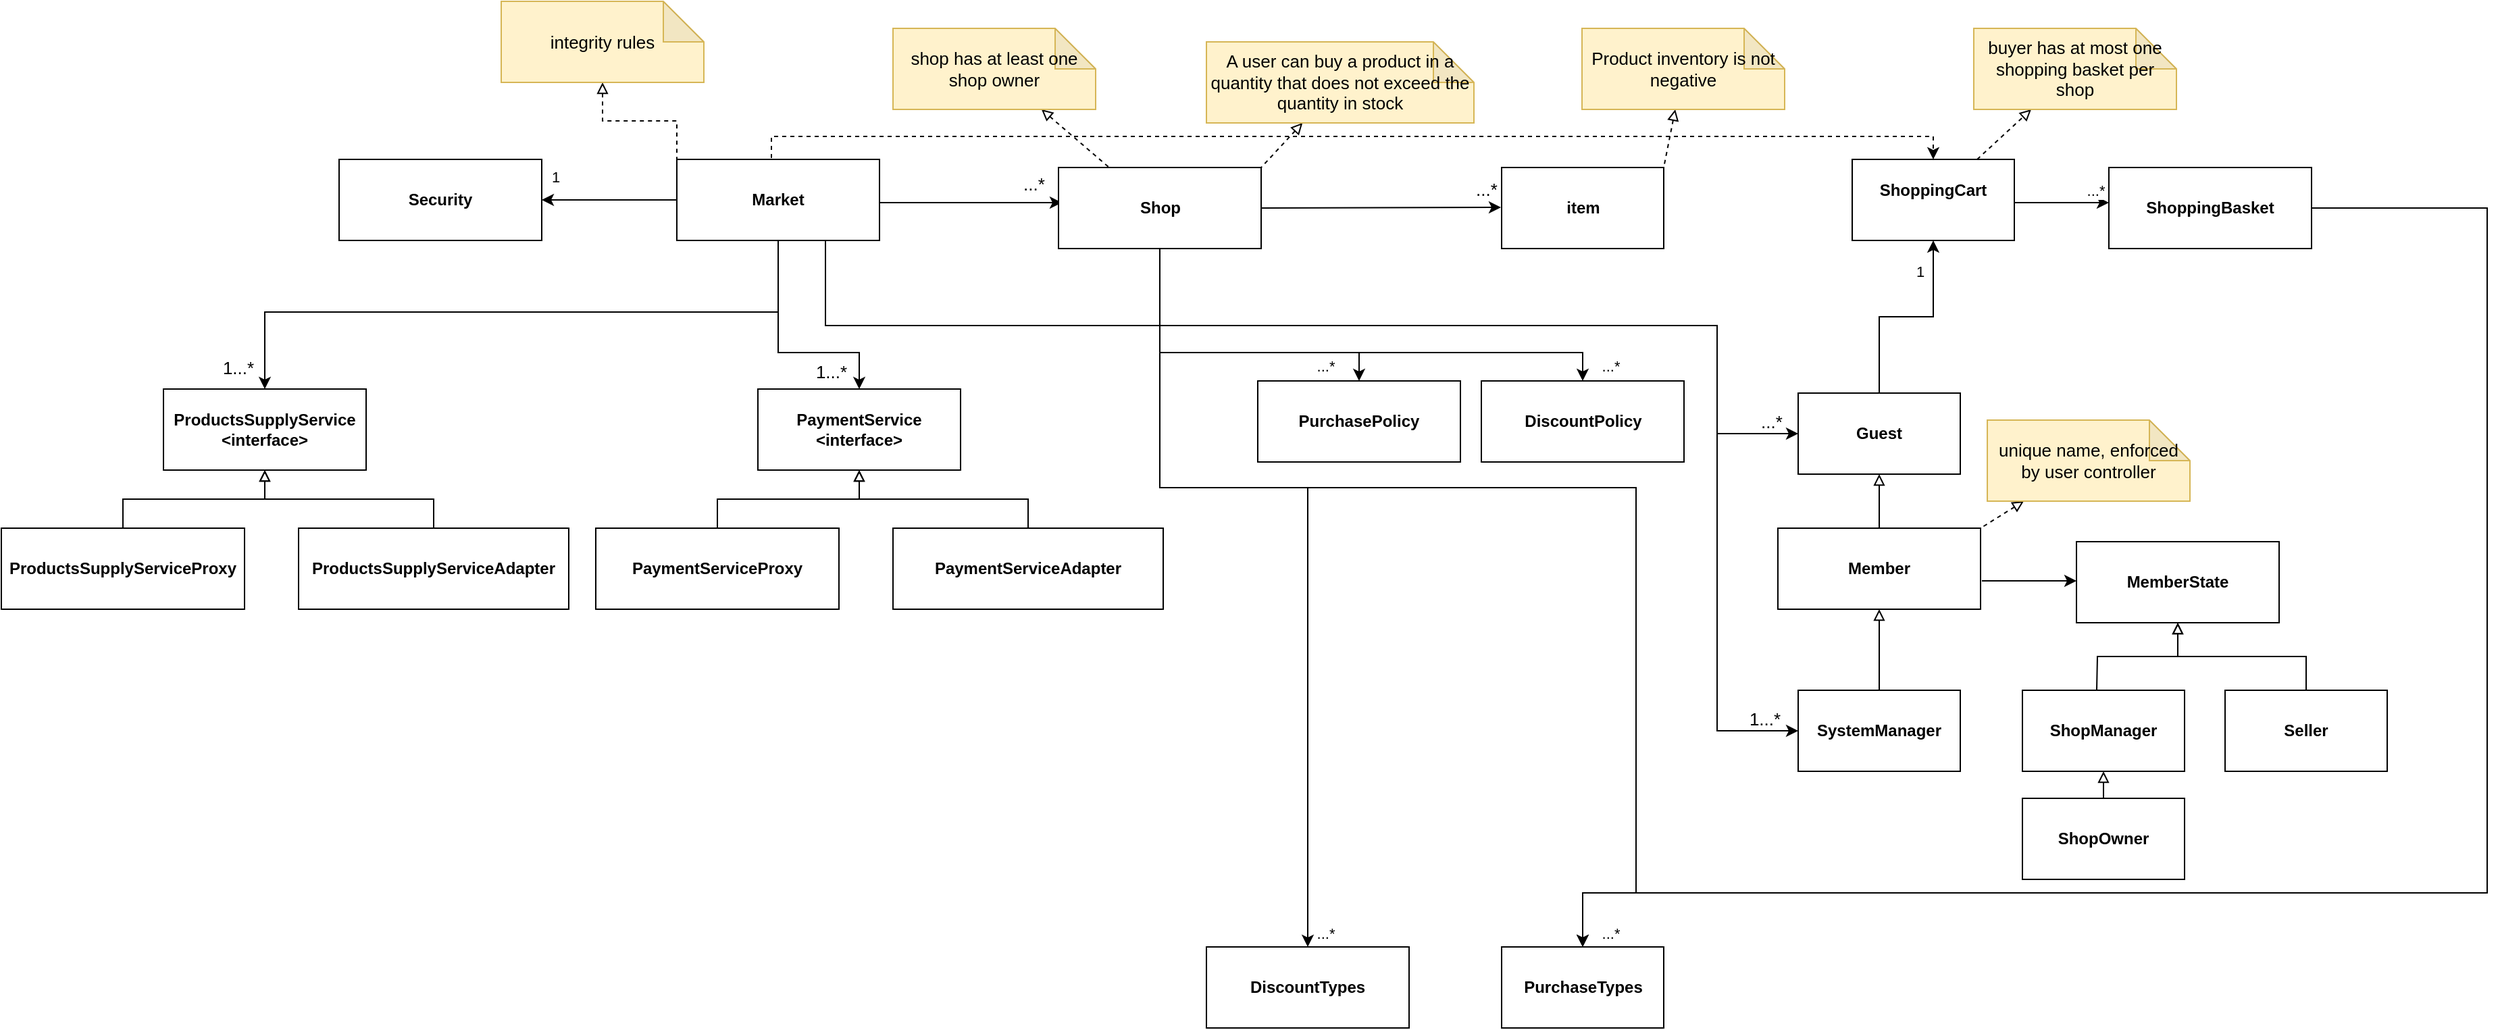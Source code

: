 <mxfile version="17.4.0" type="device"><diagram id="ILf7Ryxjf1LyXg-0xfTQ" name="Page-1"><mxGraphModel dx="2467" dy="1501" grid="1" gridSize="10" guides="1" tooltips="1" connect="1" arrows="1" fold="1" page="1" pageScale="1" pageWidth="1169" pageHeight="827" math="0" shadow="0"><root><mxCell id="0"/><mxCell id="1" parent="0"/><mxCell id="zZ04MCCnHrwpb3KBMDZk-1" style="edgeStyle=orthogonalEdgeStyle;rounded=0;orthogonalLoop=1;jettySize=auto;html=1;exitX=0.5;exitY=0;exitDx=0;exitDy=0;entryX=0.5;entryY=0;entryDx=0;entryDy=0;dashed=1;" parent="1" source="zZ04MCCnHrwpb3KBMDZk-151" target="zZ04MCCnHrwpb3KBMDZk-133" edge="1"><mxGeometry relative="1" as="geometry"><mxPoint x="210.0" y="100" as="sourcePoint"/><mxPoint x="1050" y="80" as="targetPoint"/><Array as="points"><mxPoint x="210" y="87"/><mxPoint x="210" y="70"/><mxPoint x="1070" y="70"/></Array></mxGeometry></mxCell><mxCell id="zZ04MCCnHrwpb3KBMDZk-2" style="edgeStyle=orthogonalEdgeStyle;rounded=0;orthogonalLoop=1;jettySize=auto;html=1;entryX=0.5;entryY=0;entryDx=0;entryDy=0;exitX=0.5;exitY=1;exitDx=0;exitDy=0;" parent="1" source="zZ04MCCnHrwpb3KBMDZk-151" target="zZ04MCCnHrwpb3KBMDZk-154" edge="1"><mxGeometry relative="1" as="geometry"><mxPoint x="210.0" y="140" as="sourcePoint"/><mxPoint x="80.0" y="240" as="targetPoint"/><Array as="points"><mxPoint x="215" y="200"/><mxPoint x="-165" y="200"/></Array></mxGeometry></mxCell><mxCell id="zZ04MCCnHrwpb3KBMDZk-148" style="edgeStyle=orthogonalEdgeStyle;rounded=0;orthogonalLoop=1;jettySize=auto;html=1;entryX=0;entryY=0.5;entryDx=0;entryDy=0;" parent="1" source="zZ04MCCnHrwpb3KBMDZk-151" target="zZ04MCCnHrwpb3KBMDZk-134" edge="1"><mxGeometry relative="1" as="geometry"><mxPoint x="250" y="170" as="sourcePoint"/><Array as="points"><mxPoint x="250" y="210"/><mxPoint x="910" y="210"/><mxPoint x="910" y="290"/></Array></mxGeometry></mxCell><mxCell id="baPrjQeXcJhK8P1JM_mB-1" value="&lt;font style=&quot;font-size: 13px&quot;&gt;...*&lt;/font&gt;" style="edgeLabel;html=1;align=center;verticalAlign=middle;resizable=0;points=[];" parent="zZ04MCCnHrwpb3KBMDZk-148" vertex="1" connectable="0"><mxGeometry x="0.954" y="9" relative="1" as="geometry"><mxPoint as="offset"/></mxGeometry></mxCell><mxCell id="zZ04MCCnHrwpb3KBMDZk-6" value="...*" style="edgeStyle=orthogonalEdgeStyle;rounded=0;orthogonalLoop=1;jettySize=auto;html=1;entryX=0.5;entryY=0;entryDx=0;entryDy=0;exitX=0.5;exitY=1;exitDx=0;exitDy=0;" parent="1" source="zZ04MCCnHrwpb3KBMDZk-152" target="zZ04MCCnHrwpb3KBMDZk-147" edge="1"><mxGeometry x="0.968" y="13" relative="1" as="geometry"><mxPoint x="502.5" y="134" as="sourcePoint"/><mxPoint x="440.0" y="360" as="targetPoint"/><Array as="points"><mxPoint x="497" y="330"/><mxPoint x="607" y="330"/></Array><mxPoint as="offset"/></mxGeometry></mxCell><mxCell id="zZ04MCCnHrwpb3KBMDZk-12" style="edgeStyle=orthogonalEdgeStyle;rounded=0;orthogonalLoop=1;jettySize=auto;html=1;exitX=1;exitY=0.5;exitDx=0;exitDy=0;entryX=0;entryY=0.5;entryDx=0;entryDy=0;startArrow=none;startFill=0;" parent="1" edge="1"><mxGeometry relative="1" as="geometry"><mxPoint x="290" y="119" as="sourcePoint"/><mxPoint x="425" y="119" as="targetPoint"/></mxGeometry></mxCell><mxCell id="zZ04MCCnHrwpb3KBMDZk-18" value="1" style="edgeStyle=orthogonalEdgeStyle;rounded=0;orthogonalLoop=1;jettySize=auto;html=1;entryX=0.5;entryY=0;entryDx=0;entryDy=0;startArrow=classic;startFill=1;endArrow=none;endFill=0;" parent="1" source="zZ04MCCnHrwpb3KBMDZk-133" target="zZ04MCCnHrwpb3KBMDZk-134" edge="1"><mxGeometry x="-0.699" y="-10" relative="1" as="geometry"><mxPoint x="1050" y="166" as="sourcePoint"/><mxPoint x="1050" y="240" as="targetPoint"/><mxPoint as="offset"/></mxGeometry></mxCell><mxCell id="zZ04MCCnHrwpb3KBMDZk-70" style="edgeStyle=orthogonalEdgeStyle;rounded=0;orthogonalLoop=1;jettySize=auto;html=1;startArrow=block;startFill=0;endArrow=none;endFill=0;" parent="1" source="zZ04MCCnHrwpb3KBMDZk-137" target="zZ04MCCnHrwpb3KBMDZk-140" edge="1"><mxGeometry relative="1" as="geometry"><mxPoint x="1256" y="446.0" as="sourcePoint"/><mxPoint x="1341" y="480.0" as="targetPoint"/></mxGeometry></mxCell><mxCell id="zZ04MCCnHrwpb3KBMDZk-75" style="edgeStyle=orthogonalEdgeStyle;rounded=0;orthogonalLoop=1;jettySize=auto;html=1;exitX=1;exitY=0.5;exitDx=0;exitDy=0;startArrow=none;startFill=0;endArrow=classic;endFill=1;" parent="1" edge="1"><mxGeometry relative="1" as="geometry"><mxPoint x="1106" y="399" as="sourcePoint"/><mxPoint x="1176" y="399" as="targetPoint"/></mxGeometry></mxCell><mxCell id="zZ04MCCnHrwpb3KBMDZk-111" value="...*" style="edgeStyle=orthogonalEdgeStyle;rounded=0;orthogonalLoop=1;jettySize=auto;html=1;exitX=1;exitY=0.5;exitDx=0;exitDy=0;entryX=0.5;entryY=0;entryDx=0;entryDy=0;" parent="1" source="zZ04MCCnHrwpb3KBMDZk-135" target="zZ04MCCnHrwpb3KBMDZk-175" edge="1"><mxGeometry x="0.985" y="20" relative="1" as="geometry"><Array as="points"><mxPoint x="1480" y="123"/><mxPoint x="1480" y="630"/><mxPoint x="811" y="630"/></Array><mxPoint x="1360" y="123.0" as="sourcePoint"/><mxPoint x="880" y="640" as="targetPoint"/><mxPoint as="offset"/></mxGeometry></mxCell><mxCell id="zZ04MCCnHrwpb3KBMDZk-116" value="...*" style="edgeStyle=orthogonalEdgeStyle;rounded=0;orthogonalLoop=1;jettySize=auto;html=1;exitX=1;exitY=0.5;exitDx=0;exitDy=0;entryX=0;entryY=0.5;entryDx=0;entryDy=0;" parent="1" edge="1"><mxGeometry x="0.714" y="9" relative="1" as="geometry"><mxPoint x="1130" y="119" as="sourcePoint"/><mxPoint x="1200" y="119" as="targetPoint"/><mxPoint as="offset"/></mxGeometry></mxCell><mxCell id="zZ04MCCnHrwpb3KBMDZk-132" value="item" style="rounded=0;whiteSpace=wrap;html=1;fontStyle=1" parent="1" vertex="1"><mxGeometry x="750.5" y="93" width="120" height="60" as="geometry"/></mxCell><mxCell id="lGT1LB07T4u3BuduWVPf-15" style="rounded=0;orthogonalLoop=1;jettySize=auto;html=1;startArrow=none;startFill=0;endArrow=block;endFill=0;dashed=1;" parent="1" source="zZ04MCCnHrwpb3KBMDZk-133" target="lGT1LB07T4u3BuduWVPf-12" edge="1"><mxGeometry relative="1" as="geometry"/></mxCell><mxCell id="zZ04MCCnHrwpb3KBMDZk-133" value="ShoppingCart&lt;div style=&quot;padding: 0px ; margin: 0px&quot;&gt;&lt;br style=&quot;padding: 0px; margin: 0px;&quot;&gt;&lt;/div&gt;" style="rounded=0;whiteSpace=wrap;html=1;fontStyle=1" parent="1" vertex="1"><mxGeometry x="1010" y="87" width="120" height="60" as="geometry"/></mxCell><mxCell id="zZ04MCCnHrwpb3KBMDZk-183" style="edgeStyle=orthogonalEdgeStyle;rounded=0;orthogonalLoop=1;jettySize=auto;html=1;exitX=0.5;exitY=1;exitDx=0;exitDy=0;entryX=0.5;entryY=0;entryDx=0;entryDy=0;startArrow=block;startFill=0;endArrow=none;endFill=0;" parent="1" source="zZ04MCCnHrwpb3KBMDZk-134" target="zZ04MCCnHrwpb3KBMDZk-136" edge="1"><mxGeometry relative="1" as="geometry"/></mxCell><mxCell id="zZ04MCCnHrwpb3KBMDZk-134" value="Guest" style="rounded=0;whiteSpace=wrap;html=1;fontStyle=1" parent="1" vertex="1"><mxGeometry x="970" y="260" width="120" height="60" as="geometry"/></mxCell><mxCell id="zZ04MCCnHrwpb3KBMDZk-135" value="ShoppingBasket" style="rounded=0;whiteSpace=wrap;html=1;fontStyle=1" parent="1" vertex="1"><mxGeometry x="1200" y="93" width="150" height="60" as="geometry"/></mxCell><mxCell id="zZ04MCCnHrwpb3KBMDZk-145" style="edgeStyle=orthogonalEdgeStyle;rounded=0;orthogonalLoop=1;jettySize=auto;html=1;exitX=0.5;exitY=1;exitDx=0;exitDy=0;entryX=0.5;entryY=0;entryDx=0;entryDy=0;startArrow=block;startFill=0;endArrow=none;endFill=0;" parent="1" source="zZ04MCCnHrwpb3KBMDZk-136" target="zZ04MCCnHrwpb3KBMDZk-142" edge="1"><mxGeometry relative="1" as="geometry"/></mxCell><mxCell id="zZ04MCCnHrwpb3KBMDZk-136" value="&lt;span style=&quot;font-weight: 700&quot;&gt;Member&lt;/span&gt;" style="rounded=0;whiteSpace=wrap;html=1;" parent="1" vertex="1"><mxGeometry x="955" y="360" width="150" height="60" as="geometry"/></mxCell><mxCell id="zZ04MCCnHrwpb3KBMDZk-139" style="edgeStyle=orthogonalEdgeStyle;rounded=0;orthogonalLoop=1;jettySize=auto;html=1;endArrow=none;endFill=0;startArrow=block;startFill=0;" parent="1" source="zZ04MCCnHrwpb3KBMDZk-137" edge="1"><mxGeometry relative="1" as="geometry"><mxPoint x="1191" y="480.0" as="targetPoint"/></mxGeometry></mxCell><mxCell id="zZ04MCCnHrwpb3KBMDZk-137" value="&lt;span style=&quot;font-weight: 700&quot;&gt;MemberState&lt;/span&gt;" style="rounded=0;whiteSpace=wrap;html=1;" parent="1" vertex="1"><mxGeometry x="1176" y="370" width="150" height="60" as="geometry"/></mxCell><mxCell id="zZ04MCCnHrwpb3KBMDZk-140" value="Seller" style="rounded=0;whiteSpace=wrap;html=1;fontStyle=1" parent="1" vertex="1"><mxGeometry x="1286" y="480" width="120" height="60" as="geometry"/></mxCell><mxCell id="zZ04MCCnHrwpb3KBMDZk-141" value="&lt;span style=&quot;font-weight: 700&quot;&gt;ShopManager&lt;/span&gt;" style="rounded=0;whiteSpace=wrap;html=1;" parent="1" vertex="1"><mxGeometry x="1136" y="480" width="120" height="60" as="geometry"/></mxCell><mxCell id="zZ04MCCnHrwpb3KBMDZk-142" value="SystemManager" style="rounded=0;whiteSpace=wrap;html=1;fontStyle=1" parent="1" vertex="1"><mxGeometry x="970" y="480" width="120" height="60" as="geometry"/></mxCell><mxCell id="zZ04MCCnHrwpb3KBMDZk-146" value="&lt;span style=&quot;font-weight: 700&quot;&gt;DiscountPolicy&lt;/span&gt;" style="rounded=0;whiteSpace=wrap;html=1;" parent="1" vertex="1"><mxGeometry x="735.5" y="251" width="150" height="60" as="geometry"/></mxCell><mxCell id="zZ04MCCnHrwpb3KBMDZk-147" value="&lt;span style=&quot;font-weight: 700&quot;&gt;DiscountTypes&lt;/span&gt;" style="rounded=0;whiteSpace=wrap;html=1;" parent="1" vertex="1"><mxGeometry x="532" y="670" width="150" height="60" as="geometry"/></mxCell><mxCell id="zZ04MCCnHrwpb3KBMDZk-150" value="&lt;span style=&quot;font-weight: 700&quot;&gt;Security&lt;/span&gt;" style="rounded=0;whiteSpace=wrap;html=1;" parent="1" vertex="1"><mxGeometry x="-110" y="87" width="150" height="60" as="geometry"/></mxCell><mxCell id="zZ04MCCnHrwpb3KBMDZk-164" style="edgeStyle=orthogonalEdgeStyle;rounded=0;orthogonalLoop=1;jettySize=auto;html=1;exitX=0.5;exitY=1;exitDx=0;exitDy=0;" parent="1" source="zZ04MCCnHrwpb3KBMDZk-151" target="zZ04MCCnHrwpb3KBMDZk-161" edge="1"><mxGeometry relative="1" as="geometry"><Array as="points"><mxPoint x="215" y="230"/><mxPoint x="275" y="230"/></Array></mxGeometry></mxCell><mxCell id="zZ04MCCnHrwpb3KBMDZk-165" value="1" style="edgeStyle=orthogonalEdgeStyle;rounded=0;orthogonalLoop=1;jettySize=auto;html=1;exitX=0;exitY=0.5;exitDx=0;exitDy=0;entryX=1;entryY=0.5;entryDx=0;entryDy=0;" parent="1" source="zZ04MCCnHrwpb3KBMDZk-151" target="zZ04MCCnHrwpb3KBMDZk-150" edge="1"><mxGeometry x="0.8" y="-17" relative="1" as="geometry"><mxPoint as="offset"/></mxGeometry></mxCell><mxCell id="zZ04MCCnHrwpb3KBMDZk-151" value="&lt;span style=&quot;font-weight: 700&quot;&gt;Market&lt;/span&gt;" style="rounded=0;whiteSpace=wrap;html=1;" parent="1" vertex="1"><mxGeometry x="140" y="87" width="150" height="60" as="geometry"/></mxCell><mxCell id="zZ04MCCnHrwpb3KBMDZk-153" style="edgeStyle=orthogonalEdgeStyle;rounded=0;orthogonalLoop=1;jettySize=auto;html=1;exitX=1;exitY=0.5;exitDx=0;exitDy=0;" parent="1" source="zZ04MCCnHrwpb3KBMDZk-152" edge="1"><mxGeometry relative="1" as="geometry"><mxPoint x="750.0" y="122.5" as="targetPoint"/></mxGeometry></mxCell><mxCell id="zZ04MCCnHrwpb3KBMDZk-166" value="...*" style="edgeStyle=orthogonalEdgeStyle;rounded=0;orthogonalLoop=1;jettySize=auto;html=1;exitX=0.5;exitY=1;exitDx=0;exitDy=0;entryX=0.5;entryY=0;entryDx=0;entryDy=0;" parent="1" source="zZ04MCCnHrwpb3KBMDZk-152" target="zZ04MCCnHrwpb3KBMDZk-146" edge="1"><mxGeometry x="0.947" y="20" relative="1" as="geometry"><Array as="points"><mxPoint x="498" y="230"/><mxPoint x="811" y="230"/></Array><mxPoint as="offset"/></mxGeometry></mxCell><mxCell id="lGT1LB07T4u3BuduWVPf-9" value="...*" style="edgeStyle=orthogonalEdgeStyle;rounded=0;orthogonalLoop=1;jettySize=auto;html=1;startArrow=none;startFill=0;endArrow=classic;endFill=1;" parent="1" source="zZ04MCCnHrwpb3KBMDZk-152" target="lGT1LB07T4u3BuduWVPf-8" edge="1"><mxGeometry x="0.625" y="-10" relative="1" as="geometry"><Array as="points"><mxPoint x="498" y="230"/><mxPoint x="645" y="230"/></Array><mxPoint as="offset"/></mxGeometry></mxCell><mxCell id="zZ04MCCnHrwpb3KBMDZk-152" value="&lt;span style=&quot;font-weight: 700&quot;&gt;Shop&lt;/span&gt;" style="rounded=0;whiteSpace=wrap;html=1;" parent="1" vertex="1"><mxGeometry x="422.5" y="93" width="150" height="60" as="geometry"/></mxCell><mxCell id="zZ04MCCnHrwpb3KBMDZk-157" style="edgeStyle=orthogonalEdgeStyle;rounded=0;orthogonalLoop=1;jettySize=auto;html=1;exitX=0.5;exitY=1;exitDx=0;exitDy=0;endArrow=none;endFill=0;startArrow=block;startFill=0;" parent="1" source="zZ04MCCnHrwpb3KBMDZk-154" target="zZ04MCCnHrwpb3KBMDZk-155" edge="1"><mxGeometry relative="1" as="geometry"/></mxCell><mxCell id="zZ04MCCnHrwpb3KBMDZk-158" style="edgeStyle=orthogonalEdgeStyle;rounded=0;orthogonalLoop=1;jettySize=auto;html=1;exitX=0.5;exitY=1;exitDx=0;exitDy=0;entryX=0.5;entryY=0;entryDx=0;entryDy=0;endArrow=none;endFill=0;startArrow=block;startFill=0;" parent="1" source="zZ04MCCnHrwpb3KBMDZk-154" target="zZ04MCCnHrwpb3KBMDZk-156" edge="1"><mxGeometry relative="1" as="geometry"/></mxCell><mxCell id="zZ04MCCnHrwpb3KBMDZk-154" value="&lt;span style=&quot;font-weight: 700&quot;&gt;ProductsSupplyService&lt;/span&gt;&lt;br style=&quot;padding: 0px ; margin: 0px ; font-weight: 700&quot;&gt;&lt;span style=&quot;font-weight: 700&quot;&gt;&amp;lt;interface&amp;gt;&lt;/span&gt;" style="rounded=0;whiteSpace=wrap;html=1;" parent="1" vertex="1"><mxGeometry x="-240" y="257" width="150" height="60" as="geometry"/></mxCell><mxCell id="zZ04MCCnHrwpb3KBMDZk-155" value="&lt;span style=&quot;font-weight: 700&quot;&gt;ProductsSupplyServiceProxy&lt;/span&gt;" style="rounded=0;whiteSpace=wrap;html=1;" parent="1" vertex="1"><mxGeometry x="-360" y="360" width="180" height="60" as="geometry"/></mxCell><mxCell id="zZ04MCCnHrwpb3KBMDZk-156" value="&lt;span style=&quot;font-weight: 700&quot;&gt;ProductsSupplyServiceAdapter&lt;/span&gt;" style="rounded=0;whiteSpace=wrap;html=1;" parent="1" vertex="1"><mxGeometry x="-140" y="360" width="200" height="60" as="geometry"/></mxCell><mxCell id="zZ04MCCnHrwpb3KBMDZk-159" style="edgeStyle=orthogonalEdgeStyle;rounded=0;orthogonalLoop=1;jettySize=auto;html=1;exitX=0.5;exitY=1;exitDx=0;exitDy=0;endArrow=none;endFill=0;startArrow=block;startFill=0;" parent="1" source="zZ04MCCnHrwpb3KBMDZk-161" target="zZ04MCCnHrwpb3KBMDZk-162" edge="1"><mxGeometry relative="1" as="geometry"/></mxCell><mxCell id="zZ04MCCnHrwpb3KBMDZk-160" style="edgeStyle=orthogonalEdgeStyle;rounded=0;orthogonalLoop=1;jettySize=auto;html=1;exitX=0.5;exitY=1;exitDx=0;exitDy=0;entryX=0.5;entryY=0;entryDx=0;entryDy=0;endArrow=none;endFill=0;startArrow=block;startFill=0;" parent="1" source="zZ04MCCnHrwpb3KBMDZk-161" target="zZ04MCCnHrwpb3KBMDZk-163" edge="1"><mxGeometry relative="1" as="geometry"/></mxCell><mxCell id="zZ04MCCnHrwpb3KBMDZk-161" value="&lt;span style=&quot;font-weight: 700&quot;&gt;Payment&lt;/span&gt;&lt;span style=&quot;font-weight: 700&quot;&gt;Service&lt;/span&gt;&lt;br style=&quot;padding: 0px ; margin: 0px ; font-weight: 700&quot;&gt;&lt;span style=&quot;font-weight: 700&quot;&gt;&amp;lt;interface&amp;gt;&lt;/span&gt;" style="rounded=0;whiteSpace=wrap;html=1;" parent="1" vertex="1"><mxGeometry x="200" y="257" width="150" height="60" as="geometry"/></mxCell><mxCell id="zZ04MCCnHrwpb3KBMDZk-162" value="&lt;span style=&quot;font-weight: 700&quot;&gt;Payment&lt;/span&gt;&lt;span style=&quot;font-weight: 700&quot;&gt;Service&lt;/span&gt;&lt;span style=&quot;font-weight: 700&quot;&gt;Proxy&lt;/span&gt;" style="rounded=0;whiteSpace=wrap;html=1;" parent="1" vertex="1"><mxGeometry x="80" y="360" width="180" height="60" as="geometry"/></mxCell><mxCell id="zZ04MCCnHrwpb3KBMDZk-163" value="&lt;span style=&quot;font-weight: 700&quot;&gt;Payment&lt;/span&gt;&lt;span style=&quot;font-weight: 700&quot;&gt;Service&lt;/span&gt;&lt;span style=&quot;font-weight: 700&quot;&gt;Adapter&lt;/span&gt;" style="rounded=0;whiteSpace=wrap;html=1;" parent="1" vertex="1"><mxGeometry x="300" y="360" width="200" height="60" as="geometry"/></mxCell><mxCell id="zZ04MCCnHrwpb3KBMDZk-174" style="edgeStyle=orthogonalEdgeStyle;rounded=0;orthogonalLoop=1;jettySize=auto;html=1;exitX=0.5;exitY=1;exitDx=0;exitDy=0;entryX=0.5;entryY=0;entryDx=0;entryDy=0;startArrow=none;startFill=0;endArrow=classic;endFill=1;" parent="1" target="zZ04MCCnHrwpb3KBMDZk-173" edge="1"><mxGeometry relative="1" as="geometry"><mxPoint x="612" y="544" as="sourcePoint"/></mxGeometry></mxCell><mxCell id="zZ04MCCnHrwpb3KBMDZk-175" value="&lt;span style=&quot;font-weight: 700&quot;&gt;PurchaseTypes&lt;/span&gt;" style="rounded=0;whiteSpace=wrap;html=1;" parent="1" vertex="1"><mxGeometry x="750.5" y="670" width="120" height="60" as="geometry"/></mxCell><mxCell id="baPrjQeXcJhK8P1JM_mB-2" value="&lt;font style=&quot;font-size: 13px&quot;&gt;...*&lt;/font&gt;" style="edgeLabel;html=1;align=center;verticalAlign=middle;resizable=0;points=[];" parent="1" vertex="1" connectable="0"><mxGeometry x="404" y="105" as="geometry"/></mxCell><mxCell id="baPrjQeXcJhK8P1JM_mB-3" value="&lt;font style=&quot;font-size: 13px&quot;&gt;...*&lt;/font&gt;" style="edgeLabel;html=1;align=center;verticalAlign=middle;resizable=0;points=[];" parent="1" vertex="1" connectable="0"><mxGeometry x="970" y="301" as="geometry"><mxPoint x="-231" y="-192" as="offset"/></mxGeometry></mxCell><mxCell id="baPrjQeXcJhK8P1JM_mB-5" style="edgeStyle=orthogonalEdgeStyle;rounded=0;orthogonalLoop=1;jettySize=auto;html=1;entryX=0;entryY=0.5;entryDx=0;entryDy=0;exitX=0.75;exitY=1;exitDx=0;exitDy=0;" parent="1" source="zZ04MCCnHrwpb3KBMDZk-151" target="zZ04MCCnHrwpb3KBMDZk-142" edge="1"><mxGeometry relative="1" as="geometry"><mxPoint x="260" y="157" as="sourcePoint"/><Array as="points"><mxPoint x="250" y="147"/><mxPoint x="250" y="210"/><mxPoint x="910" y="210"/><mxPoint x="910" y="510"/></Array><mxPoint x="980" y="300" as="targetPoint"/></mxGeometry></mxCell><mxCell id="baPrjQeXcJhK8P1JM_mB-6" value="&lt;font style=&quot;font-size: 13px&quot;&gt;1...*&lt;/font&gt;" style="edgeLabel;html=1;align=center;verticalAlign=middle;resizable=0;points=[];" parent="baPrjQeXcJhK8P1JM_mB-5" vertex="1" connectable="0"><mxGeometry x="0.954" y="9" relative="1" as="geometry"><mxPoint as="offset"/></mxGeometry></mxCell><mxCell id="baPrjQeXcJhK8P1JM_mB-7" value="&lt;font style=&quot;font-size: 13px&quot;&gt;1...*&lt;/font&gt;" style="edgeLabel;html=1;align=center;verticalAlign=middle;resizable=0;points=[];" parent="1" vertex="1" connectable="0"><mxGeometry x="955.502" y="519.995" as="geometry"><mxPoint x="-702" y="-276" as="offset"/></mxGeometry></mxCell><mxCell id="baPrjQeXcJhK8P1JM_mB-9" value="&lt;font style=&quot;font-size: 13px&quot;&gt;1...*&lt;/font&gt;" style="edgeLabel;html=1;align=center;verticalAlign=middle;resizable=0;points=[];" parent="1" vertex="1" connectable="0"><mxGeometry x="970.002" y="513.995" as="geometry"><mxPoint x="-1155" y="-273" as="offset"/></mxGeometry></mxCell><mxCell id="lGT1LB07T4u3BuduWVPf-1" style="rounded=0;orthogonalLoop=1;jettySize=auto;html=1;entryX=1;entryY=0;entryDx=0;entryDy=0;dashed=1;fontSize=13;startArrow=block;startFill=0;endArrow=none;endFill=0;" parent="1" source="lGT1LB07T4u3BuduWVPf-2" edge="1"><mxGeometry relative="1" as="geometry"><mxPoint x="1105" y="360" as="targetPoint"/></mxGeometry></mxCell><mxCell id="lGT1LB07T4u3BuduWVPf-2" value="unique name, enforced by user controller" style="shape=note;whiteSpace=wrap;html=1;backgroundOutline=1;darkOpacity=0.05;fontSize=13;fillColor=#fff2cc;strokeColor=#d6b656;" parent="1" vertex="1"><mxGeometry x="1110" y="280" width="150" height="60" as="geometry"/></mxCell><mxCell id="lGT1LB07T4u3BuduWVPf-7" style="rounded=0;orthogonalLoop=1;jettySize=auto;html=1;entryX=0.25;entryY=0;entryDx=0;entryDy=0;startArrow=block;startFill=0;endArrow=none;endFill=0;dashed=1;" parent="1" source="lGT1LB07T4u3BuduWVPf-4" target="zZ04MCCnHrwpb3KBMDZk-152" edge="1"><mxGeometry relative="1" as="geometry"/></mxCell><mxCell id="lGT1LB07T4u3BuduWVPf-4" value="shop has at least one shop owner" style="shape=note;whiteSpace=wrap;html=1;backgroundOutline=1;darkOpacity=0.05;fontSize=13;fillColor=#fff2cc;strokeColor=#d6b656;" parent="1" vertex="1"><mxGeometry x="300" y="-10" width="150" height="60" as="geometry"/></mxCell><mxCell id="lGT1LB07T4u3BuduWVPf-8" value="&lt;span style=&quot;font-weight: 700&quot;&gt;PurchasePolicy&lt;/span&gt;" style="rounded=0;whiteSpace=wrap;html=1;" parent="1" vertex="1"><mxGeometry x="570" y="251" width="150" height="60" as="geometry"/></mxCell><mxCell id="lGT1LB07T4u3BuduWVPf-11" style="edgeStyle=orthogonalEdgeStyle;rounded=0;orthogonalLoop=1;jettySize=auto;html=1;entryX=0.5;entryY=0;entryDx=0;entryDy=0;exitX=0.5;exitY=1;exitDx=0;exitDy=0;" parent="1" source="zZ04MCCnHrwpb3KBMDZk-152" target="zZ04MCCnHrwpb3KBMDZk-175" edge="1"><mxGeometry relative="1" as="geometry"><mxPoint x="507.5" y="163" as="sourcePoint"/><mxPoint x="795" y="384" as="targetPoint"/><Array as="points"><mxPoint x="498" y="330"/><mxPoint x="850" y="330"/><mxPoint x="850" y="630"/><mxPoint x="811" y="630"/></Array></mxGeometry></mxCell><mxCell id="lGT1LB07T4u3BuduWVPf-12" value="buyer has at most one shopping basket per shop" style="shape=note;whiteSpace=wrap;html=1;backgroundOutline=1;darkOpacity=0.05;fontSize=13;fillColor=#fff2cc;strokeColor=#d6b656;" parent="1" vertex="1"><mxGeometry x="1100" y="-10" width="150" height="60" as="geometry"/></mxCell><mxCell id="lGT1LB07T4u3BuduWVPf-17" style="rounded=0;orthogonalLoop=1;jettySize=auto;html=1;entryX=1;entryY=0;entryDx=0;entryDy=0;dashed=1;startArrow=block;startFill=0;endArrow=none;endFill=0;" parent="1" source="lGT1LB07T4u3BuduWVPf-16" target="zZ04MCCnHrwpb3KBMDZk-132" edge="1"><mxGeometry relative="1" as="geometry"/></mxCell><mxCell id="lGT1LB07T4u3BuduWVPf-16" value="Product inventory is not negative" style="shape=note;whiteSpace=wrap;html=1;backgroundOutline=1;darkOpacity=0.05;fontSize=13;fillColor=#fff2cc;strokeColor=#d6b656;" parent="1" vertex="1"><mxGeometry x="810" y="-10" width="150" height="60" as="geometry"/></mxCell><mxCell id="lGT1LB07T4u3BuduWVPf-21" style="rounded=0;orthogonalLoop=1;jettySize=auto;html=1;entryX=1;entryY=0;entryDx=0;entryDy=0;dashed=1;startArrow=block;startFill=0;endArrow=none;endFill=0;" parent="1" source="lGT1LB07T4u3BuduWVPf-19" target="zZ04MCCnHrwpb3KBMDZk-152" edge="1"><mxGeometry relative="1" as="geometry"/></mxCell><mxCell id="lGT1LB07T4u3BuduWVPf-19" value="A user can buy a product in a quantity that does not exceed the quantity in stock" style="shape=note;whiteSpace=wrap;html=1;backgroundOutline=1;darkOpacity=0.05;fontSize=13;fillColor=#fff2cc;strokeColor=#d6b656;" parent="1" vertex="1"><mxGeometry x="532" width="198" height="60" as="geometry"/></mxCell><mxCell id="lGT1LB07T4u3BuduWVPf-23" style="edgeStyle=orthogonalEdgeStyle;rounded=0;orthogonalLoop=1;jettySize=auto;html=1;entryX=0;entryY=0;entryDx=0;entryDy=0;dashed=1;startArrow=block;startFill=0;endArrow=none;endFill=0;" parent="1" source="lGT1LB07T4u3BuduWVPf-22" target="zZ04MCCnHrwpb3KBMDZk-151" edge="1"><mxGeometry relative="1" as="geometry"/></mxCell><mxCell id="lGT1LB07T4u3BuduWVPf-22" value="integrity rules" style="shape=note;whiteSpace=wrap;html=1;backgroundOutline=1;darkOpacity=0.05;fontSize=13;fillColor=#fff2cc;strokeColor=#d6b656;" parent="1" vertex="1"><mxGeometry x="10" y="-30" width="150" height="60" as="geometry"/></mxCell><mxCell id="pRD5CICyX-UEaoP8rRdA-1" value="&lt;span style=&quot;font-weight: 700&quot;&gt;ShopOwner&lt;/span&gt;" style="rounded=0;whiteSpace=wrap;html=1;" parent="1" vertex="1"><mxGeometry x="1136" y="560" width="120" height="60" as="geometry"/></mxCell><mxCell id="pRD5CICyX-UEaoP8rRdA-4" style="edgeStyle=orthogonalEdgeStyle;rounded=0;orthogonalLoop=1;jettySize=auto;html=1;endArrow=none;endFill=0;startArrow=block;startFill=0;exitX=0.5;exitY=1;exitDx=0;exitDy=0;entryX=0.5;entryY=0;entryDx=0;entryDy=0;" parent="1" source="zZ04MCCnHrwpb3KBMDZk-141" target="pRD5CICyX-UEaoP8rRdA-1" edge="1"><mxGeometry relative="1" as="geometry"><mxPoint x="1201" y="490.0" as="targetPoint"/><mxPoint x="1261" y="440" as="sourcePoint"/></mxGeometry></mxCell></root></mxGraphModel></diagram></mxfile>